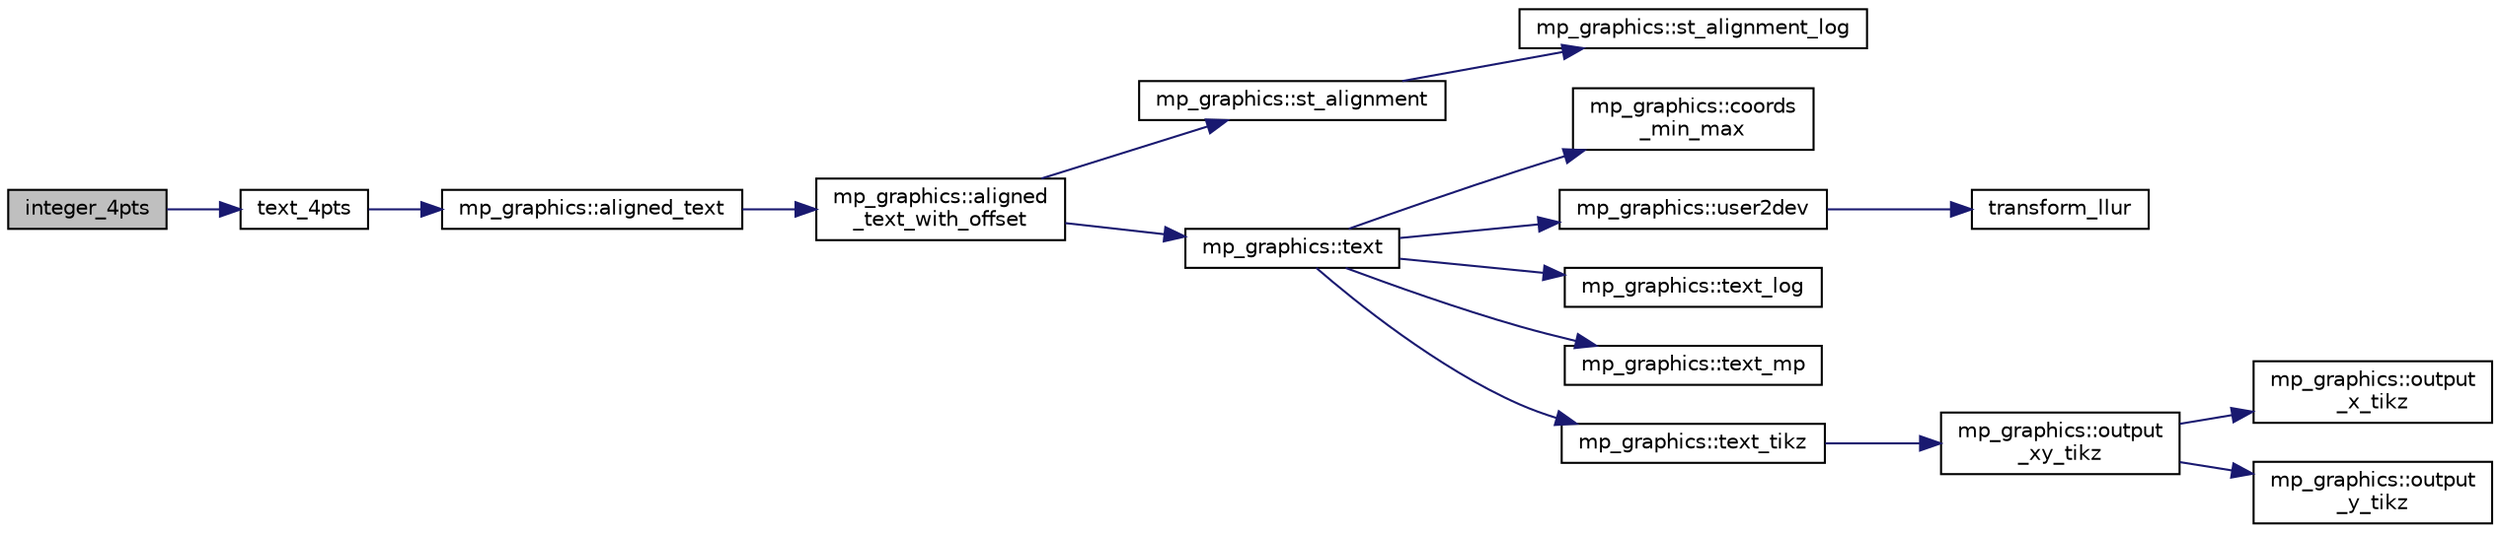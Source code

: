 digraph "integer_4pts"
{
  edge [fontname="Helvetica",fontsize="10",labelfontname="Helvetica",labelfontsize="10"];
  node [fontname="Helvetica",fontsize="10",shape=record];
  rankdir="LR";
  Node273 [label="integer_4pts",height=0.2,width=0.4,color="black", fillcolor="grey75", style="filled", fontcolor="black"];
  Node273 -> Node274 [color="midnightblue",fontsize="10",style="solid",fontname="Helvetica"];
  Node274 [label="text_4pts",height=0.2,width=0.4,color="black", fillcolor="white", style="filled",URL="$d9/d29/draw_8_c.html#ac753312697ae56ef987f518aed6c610b"];
  Node274 -> Node275 [color="midnightblue",fontsize="10",style="solid",fontname="Helvetica"];
  Node275 [label="mp_graphics::aligned_text",height=0.2,width=0.4,color="black", fillcolor="white", style="filled",URL="$da/d2c/classmp__graphics.html#a52ca0d0e39640fe15c6a8bd8633c9e5a"];
  Node275 -> Node276 [color="midnightblue",fontsize="10",style="solid",fontname="Helvetica"];
  Node276 [label="mp_graphics::aligned\l_text_with_offset",height=0.2,width=0.4,color="black", fillcolor="white", style="filled",URL="$da/d2c/classmp__graphics.html#a3b5a8558ee721bd8b9ed36e732317679"];
  Node276 -> Node277 [color="midnightblue",fontsize="10",style="solid",fontname="Helvetica"];
  Node277 [label="mp_graphics::st_alignment",height=0.2,width=0.4,color="black", fillcolor="white", style="filled",URL="$da/d2c/classmp__graphics.html#ab897ac847368de2da4296c7f159cc5f9"];
  Node277 -> Node278 [color="midnightblue",fontsize="10",style="solid",fontname="Helvetica"];
  Node278 [label="mp_graphics::st_alignment_log",height=0.2,width=0.4,color="black", fillcolor="white", style="filled",URL="$da/d2c/classmp__graphics.html#a9f7aa1c186791f69881ddbf590835f3e"];
  Node276 -> Node279 [color="midnightblue",fontsize="10",style="solid",fontname="Helvetica"];
  Node279 [label="mp_graphics::text",height=0.2,width=0.4,color="black", fillcolor="white", style="filled",URL="$da/d2c/classmp__graphics.html#ae92ece77cf1942bfee760d6cf854b74b"];
  Node279 -> Node280 [color="midnightblue",fontsize="10",style="solid",fontname="Helvetica"];
  Node280 [label="mp_graphics::coords\l_min_max",height=0.2,width=0.4,color="black", fillcolor="white", style="filled",URL="$da/d2c/classmp__graphics.html#afa0af74da2afd1d00b2eeb5e25b4f596"];
  Node279 -> Node281 [color="midnightblue",fontsize="10",style="solid",fontname="Helvetica"];
  Node281 [label="mp_graphics::user2dev",height=0.2,width=0.4,color="black", fillcolor="white", style="filled",URL="$da/d2c/classmp__graphics.html#af087f5f4b08c72f67f5e35cc312070fb"];
  Node281 -> Node282 [color="midnightblue",fontsize="10",style="solid",fontname="Helvetica"];
  Node282 [label="transform_llur",height=0.2,width=0.4,color="black", fillcolor="white", style="filled",URL="$d9/d29/draw_8_c.html#af38b139f64e19404b9a944c7188d4aff"];
  Node279 -> Node283 [color="midnightblue",fontsize="10",style="solid",fontname="Helvetica"];
  Node283 [label="mp_graphics::text_log",height=0.2,width=0.4,color="black", fillcolor="white", style="filled",URL="$da/d2c/classmp__graphics.html#a3a8320de1e68f3c290e138355f05f8ae"];
  Node279 -> Node284 [color="midnightblue",fontsize="10",style="solid",fontname="Helvetica"];
  Node284 [label="mp_graphics::text_mp",height=0.2,width=0.4,color="black", fillcolor="white", style="filled",URL="$da/d2c/classmp__graphics.html#ad30aeb75639e84d876dade51faa50bee"];
  Node279 -> Node285 [color="midnightblue",fontsize="10",style="solid",fontname="Helvetica"];
  Node285 [label="mp_graphics::text_tikz",height=0.2,width=0.4,color="black", fillcolor="white", style="filled",URL="$da/d2c/classmp__graphics.html#ac7e4333813701bcc76fc5eba7700bdbd"];
  Node285 -> Node286 [color="midnightblue",fontsize="10",style="solid",fontname="Helvetica"];
  Node286 [label="mp_graphics::output\l_xy_tikz",height=0.2,width=0.4,color="black", fillcolor="white", style="filled",URL="$da/d2c/classmp__graphics.html#a640800bc67fec9ed441b27c71461e9c6"];
  Node286 -> Node287 [color="midnightblue",fontsize="10",style="solid",fontname="Helvetica"];
  Node287 [label="mp_graphics::output\l_x_tikz",height=0.2,width=0.4,color="black", fillcolor="white", style="filled",URL="$da/d2c/classmp__graphics.html#a311d4fb1c32d1eb0faeee055bb8badee"];
  Node286 -> Node288 [color="midnightblue",fontsize="10",style="solid",fontname="Helvetica"];
  Node288 [label="mp_graphics::output\l_y_tikz",height=0.2,width=0.4,color="black", fillcolor="white", style="filled",URL="$da/d2c/classmp__graphics.html#a0d6bddb89b4c58c82aa124dd003dda08"];
}

